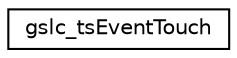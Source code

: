 digraph "Graphical Class Hierarchy"
{
  edge [fontname="Helvetica",fontsize="10",labelfontname="Helvetica",labelfontsize="10"];
  node [fontname="Helvetica",fontsize="10",shape=record];
  rankdir="LR";
  Node1 [label="gslc_tsEventTouch",height=0.2,width=0.4,color="black", fillcolor="white", style="filled",URL="$structgslc__tsEventTouch.html",tooltip="Structure used to pass touch data through event. "];
}
